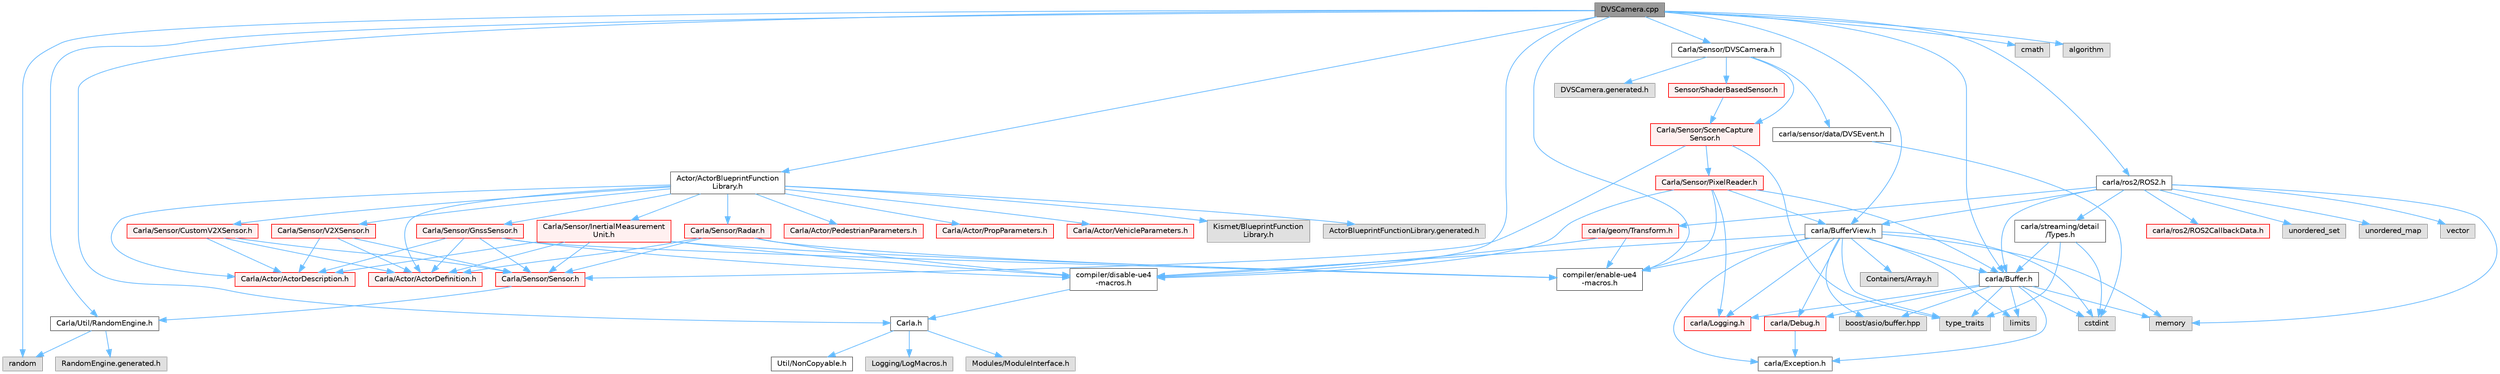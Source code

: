 digraph "DVSCamera.cpp"
{
 // INTERACTIVE_SVG=YES
 // LATEX_PDF_SIZE
  bgcolor="transparent";
  edge [fontname=Helvetica,fontsize=10,labelfontname=Helvetica,labelfontsize=10];
  node [fontname=Helvetica,fontsize=10,shape=box,height=0.2,width=0.4];
  Node1 [id="Node000001",label="DVSCamera.cpp",height=0.2,width=0.4,color="gray40", fillcolor="grey60", style="filled", fontcolor="black",tooltip=" "];
  Node1 -> Node2 [id="edge1_Node000001_Node000002",color="steelblue1",style="solid",tooltip=" "];
  Node2 [id="Node000002",label="random",height=0.2,width=0.4,color="grey60", fillcolor="#E0E0E0", style="filled",tooltip=" "];
  Node1 -> Node3 [id="edge2_Node000001_Node000003",color="steelblue1",style="solid",tooltip=" "];
  Node3 [id="Node000003",label="cmath",height=0.2,width=0.4,color="grey60", fillcolor="#E0E0E0", style="filled",tooltip=" "];
  Node1 -> Node4 [id="edge3_Node000001_Node000004",color="steelblue1",style="solid",tooltip=" "];
  Node4 [id="Node000004",label="algorithm",height=0.2,width=0.4,color="grey60", fillcolor="#E0E0E0", style="filled",tooltip=" "];
  Node1 -> Node5 [id="edge4_Node000001_Node000005",color="steelblue1",style="solid",tooltip=" "];
  Node5 [id="Node000005",label="Carla.h",height=0.2,width=0.4,color="grey40", fillcolor="white", style="filled",URL="$d7/d7d/Carla_8h.html",tooltip=" "];
  Node5 -> Node6 [id="edge5_Node000005_Node000006",color="steelblue1",style="solid",tooltip=" "];
  Node6 [id="Node000006",label="Util/NonCopyable.h",height=0.2,width=0.4,color="grey40", fillcolor="white", style="filled",URL="$d4/d57/Unreal_2CarlaUE4_2Plugins_2Carla_2Source_2Carla_2Util_2NonCopyable_8h.html",tooltip=" "];
  Node5 -> Node7 [id="edge6_Node000005_Node000007",color="steelblue1",style="solid",tooltip=" "];
  Node7 [id="Node000007",label="Logging/LogMacros.h",height=0.2,width=0.4,color="grey60", fillcolor="#E0E0E0", style="filled",tooltip=" "];
  Node5 -> Node8 [id="edge7_Node000005_Node000008",color="steelblue1",style="solid",tooltip=" "];
  Node8 [id="Node000008",label="Modules/ModuleInterface.h",height=0.2,width=0.4,color="grey60", fillcolor="#E0E0E0", style="filled",tooltip=" "];
  Node1 -> Node9 [id="edge8_Node000001_Node000009",color="steelblue1",style="solid",tooltip=" "];
  Node9 [id="Node000009",label="Carla/Util/RandomEngine.h",height=0.2,width=0.4,color="grey40", fillcolor="white", style="filled",URL="$d6/daa/RandomEngine_8h.html",tooltip=" "];
  Node9 -> Node2 [id="edge9_Node000009_Node000002",color="steelblue1",style="solid",tooltip=" "];
  Node9 -> Node10 [id="edge10_Node000009_Node000010",color="steelblue1",style="solid",tooltip=" "];
  Node10 [id="Node000010",label="RandomEngine.generated.h",height=0.2,width=0.4,color="grey60", fillcolor="#E0E0E0", style="filled",tooltip=" "];
  Node1 -> Node11 [id="edge11_Node000001_Node000011",color="steelblue1",style="solid",tooltip=" "];
  Node11 [id="Node000011",label="Carla/Sensor/DVSCamera.h",height=0.2,width=0.4,color="grey40", fillcolor="white", style="filled",URL="$d6/db9/DVSCamera_8h.html",tooltip=" "];
  Node11 -> Node12 [id="edge12_Node000011_Node000012",color="steelblue1",style="solid",tooltip=" "];
  Node12 [id="Node000012",label="Carla/Sensor/SceneCapture\lSensor.h",height=0.2,width=0.4,color="red", fillcolor="#FFF0F0", style="filled",URL="$d8/d95/SceneCaptureSensor_8h.html",tooltip=" "];
  Node12 -> Node13 [id="edge13_Node000012_Node000013",color="steelblue1",style="solid",tooltip=" "];
  Node13 [id="Node000013",label="Carla/Sensor/PixelReader.h",height=0.2,width=0.4,color="red", fillcolor="#FFF0F0", style="filled",URL="$df/d2e/PixelReader_8h.html",tooltip=" "];
  Node13 -> Node22 [id="edge14_Node000013_Node000022",color="steelblue1",style="solid",tooltip=" "];
  Node22 [id="Node000022",label="compiler/disable-ue4\l-macros.h",height=0.2,width=0.4,color="grey40", fillcolor="white", style="filled",URL="$d2/d02/disable-ue4-macros_8h.html",tooltip=" "];
  Node22 -> Node5 [id="edge15_Node000022_Node000005",color="steelblue1",style="solid",tooltip=" "];
  Node13 -> Node111 [id="edge16_Node000013_Node000111",color="steelblue1",style="solid",tooltip=" "];
  Node111 [id="Node000111",label="carla/Logging.h",height=0.2,width=0.4,color="red", fillcolor="#FFF0F0", style="filled",URL="$de/d87/Logging_8h.html",tooltip=" "];
  Node13 -> Node106 [id="edge17_Node000013_Node000106",color="steelblue1",style="solid",tooltip=" "];
  Node106 [id="Node000106",label="carla/Buffer.h",height=0.2,width=0.4,color="grey40", fillcolor="white", style="filled",URL="$d2/dda/carla_2Buffer_8h.html",tooltip=" "];
  Node106 -> Node107 [id="edge18_Node000106_Node000107",color="steelblue1",style="solid",tooltip=" "];
  Node107 [id="Node000107",label="carla/Debug.h",height=0.2,width=0.4,color="red", fillcolor="#FFF0F0", style="filled",URL="$d4/deb/Debug_8h.html",tooltip=" "];
  Node107 -> Node108 [id="edge19_Node000107_Node000108",color="steelblue1",style="solid",tooltip=" "];
  Node108 [id="Node000108",label="carla/Exception.h",height=0.2,width=0.4,color="grey40", fillcolor="white", style="filled",URL="$d8/d8a/Exception_8h.html",tooltip=" "];
  Node106 -> Node108 [id="edge20_Node000106_Node000108",color="steelblue1",style="solid",tooltip=" "];
  Node106 -> Node111 [id="edge21_Node000106_Node000111",color="steelblue1",style="solid",tooltip=" "];
  Node106 -> Node114 [id="edge22_Node000106_Node000114",color="steelblue1",style="solid",tooltip=" "];
  Node114 [id="Node000114",label="boost/asio/buffer.hpp",height=0.2,width=0.4,color="grey60", fillcolor="#E0E0E0", style="filled",tooltip=" "];
  Node106 -> Node24 [id="edge23_Node000106_Node000024",color="steelblue1",style="solid",tooltip=" "];
  Node24 [id="Node000024",label="cstdint",height=0.2,width=0.4,color="grey60", fillcolor="#E0E0E0", style="filled",tooltip=" "];
  Node106 -> Node115 [id="edge24_Node000106_Node000115",color="steelblue1",style="solid",tooltip=" "];
  Node115 [id="Node000115",label="limits",height=0.2,width=0.4,color="grey60", fillcolor="#E0E0E0", style="filled",tooltip=" "];
  Node106 -> Node116 [id="edge25_Node000106_Node000116",color="steelblue1",style="solid",tooltip=" "];
  Node116 [id="Node000116",label="memory",height=0.2,width=0.4,color="grey60", fillcolor="#E0E0E0", style="filled",tooltip=" "];
  Node106 -> Node41 [id="edge26_Node000106_Node000041",color="steelblue1",style="solid",tooltip=" "];
  Node41 [id="Node000041",label="type_traits",height=0.2,width=0.4,color="grey60", fillcolor="#E0E0E0", style="filled",tooltip=" "];
  Node13 -> Node140 [id="edge27_Node000013_Node000140",color="steelblue1",style="solid",tooltip=" "];
  Node140 [id="Node000140",label="carla/BufferView.h",height=0.2,width=0.4,color="grey40", fillcolor="white", style="filled",URL="$d8/dee/BufferView_8h.html",tooltip=" "];
  Node140 -> Node106 [id="edge28_Node000140_Node000106",color="steelblue1",style="solid",tooltip=" "];
  Node140 -> Node107 [id="edge29_Node000140_Node000107",color="steelblue1",style="solid",tooltip=" "];
  Node140 -> Node108 [id="edge30_Node000140_Node000108",color="steelblue1",style="solid",tooltip=" "];
  Node140 -> Node111 [id="edge31_Node000140_Node000111",color="steelblue1",style="solid",tooltip=" "];
  Node140 -> Node114 [id="edge32_Node000140_Node000114",color="steelblue1",style="solid",tooltip=" "];
  Node140 -> Node24 [id="edge33_Node000140_Node000024",color="steelblue1",style="solid",tooltip=" "];
  Node140 -> Node115 [id="edge34_Node000140_Node000115",color="steelblue1",style="solid",tooltip=" "];
  Node140 -> Node116 [id="edge35_Node000140_Node000116",color="steelblue1",style="solid",tooltip=" "];
  Node140 -> Node41 [id="edge36_Node000140_Node000041",color="steelblue1",style="solid",tooltip=" "];
  Node140 -> Node25 [id="edge37_Node000140_Node000025",color="steelblue1",style="solid",tooltip=" "];
  Node25 [id="Node000025",label="compiler/enable-ue4\l-macros.h",height=0.2,width=0.4,color="grey40", fillcolor="white", style="filled",URL="$d9/da2/enable-ue4-macros_8h.html",tooltip=" "];
  Node140 -> Node141 [id="edge38_Node000140_Node000141",color="steelblue1",style="solid",tooltip=" "];
  Node141 [id="Node000141",label="Containers/Array.h",height=0.2,width=0.4,color="grey60", fillcolor="#E0E0E0", style="filled",tooltip=" "];
  Node140 -> Node22 [id="edge39_Node000140_Node000022",color="steelblue1",style="solid",tooltip=" "];
  Node13 -> Node25 [id="edge40_Node000013_Node000025",color="steelblue1",style="solid",tooltip=" "];
  Node12 -> Node322 [id="edge41_Node000012_Node000322",color="steelblue1",style="solid",tooltip=" "];
  Node322 [id="Node000322",label="Carla/Sensor/Sensor.h",height=0.2,width=0.4,color="red", fillcolor="#FFF0F0", style="filled",URL="$d7/d7d/Unreal_2CarlaUE4_2Plugins_2Carla_2Source_2Carla_2Sensor_2Sensor_8h.html",tooltip=" "];
  Node322 -> Node9 [id="edge42_Node000322_Node000009",color="steelblue1",style="solid",tooltip=" "];
  Node12 -> Node41 [id="edge43_Node000012_Node000041",color="steelblue1",style="solid",tooltip=" "];
  Node11 -> Node351 [id="edge44_Node000011_Node000351",color="steelblue1",style="solid",tooltip=" "];
  Node351 [id="Node000351",label="Sensor/ShaderBasedSensor.h",height=0.2,width=0.4,color="red", fillcolor="#FFF0F0", style="filled",URL="$da/d69/ShaderBasedSensor_8h.html",tooltip=" "];
  Node351 -> Node12 [id="edge45_Node000351_Node000012",color="steelblue1",style="solid",tooltip=" "];
  Node11 -> Node160 [id="edge46_Node000011_Node000160",color="steelblue1",style="solid",tooltip=" "];
  Node160 [id="Node000160",label="carla/sensor/data/DVSEvent.h",height=0.2,width=0.4,color="grey40", fillcolor="white", style="filled",URL="$d7/d0b/DVSEvent_8h.html",tooltip=" "];
  Node160 -> Node24 [id="edge47_Node000160_Node000024",color="steelblue1",style="solid",tooltip=" "];
  Node11 -> Node353 [id="edge48_Node000011_Node000353",color="steelblue1",style="solid",tooltip=" "];
  Node353 [id="Node000353",label="DVSCamera.generated.h",height=0.2,width=0.4,color="grey60", fillcolor="#E0E0E0", style="filled",tooltip=" "];
  Node1 -> Node354 [id="edge49_Node000001_Node000354",color="steelblue1",style="solid",tooltip=" "];
  Node354 [id="Node000354",label="Actor/ActorBlueprintFunction\lLibrary.h",height=0.2,width=0.4,color="grey40", fillcolor="white", style="filled",URL="$d7/dda/ActorBlueprintFunctionLibrary_8h.html",tooltip=" "];
  Node354 -> Node325 [id="edge50_Node000354_Node000325",color="steelblue1",style="solid",tooltip=" "];
  Node325 [id="Node000325",label="Carla/Actor/ActorDefinition.h",height=0.2,width=0.4,color="red", fillcolor="#FFF0F0", style="filled",URL="$d0/d65/Unreal_2CarlaUE4_2Plugins_2Carla_2Source_2Carla_2Actor_2ActorDefinition_8h.html",tooltip=" "];
  Node354 -> Node20 [id="edge51_Node000354_Node000020",color="steelblue1",style="solid",tooltip=" "];
  Node20 [id="Node000020",label="Carla/Actor/ActorDescription.h",height=0.2,width=0.4,color="red", fillcolor="#FFF0F0", style="filled",URL="$d4/de6/Unreal_2CarlaUE4_2Plugins_2Carla_2Source_2Carla_2Actor_2ActorDescription_8h.html",tooltip=" "];
  Node354 -> Node355 [id="edge52_Node000354_Node000355",color="steelblue1",style="solid",tooltip=" "];
  Node355 [id="Node000355",label="Carla/Actor/PedestrianParameters.h",height=0.2,width=0.4,color="red", fillcolor="#FFF0F0", style="filled",URL="$d5/dca/PedestrianParameters_8h.html",tooltip=" "];
  Node354 -> Node358 [id="edge53_Node000354_Node000358",color="steelblue1",style="solid",tooltip=" "];
  Node358 [id="Node000358",label="Carla/Actor/PropParameters.h",height=0.2,width=0.4,color="red", fillcolor="#FFF0F0", style="filled",URL="$dc/d01/PropParameters_8h.html",tooltip=" "];
  Node354 -> Node361 [id="edge54_Node000354_Node000361",color="steelblue1",style="solid",tooltip=" "];
  Node361 [id="Node000361",label="Carla/Actor/VehicleParameters.h",height=0.2,width=0.4,color="red", fillcolor="#FFF0F0", style="filled",URL="$d1/d1b/VehicleParameters_8h.html",tooltip=" "];
  Node354 -> Node363 [id="edge55_Node000354_Node000363",color="steelblue1",style="solid",tooltip=" "];
  Node363 [id="Node000363",label="Carla/Sensor/GnssSensor.h",height=0.2,width=0.4,color="red", fillcolor="#FFF0F0", style="filled",URL="$d9/d73/GnssSensor_8h.html",tooltip=" "];
  Node363 -> Node322 [id="edge56_Node000363_Node000322",color="steelblue1",style="solid",tooltip=" "];
  Node363 -> Node325 [id="edge57_Node000363_Node000325",color="steelblue1",style="solid",tooltip=" "];
  Node363 -> Node20 [id="edge58_Node000363_Node000020",color="steelblue1",style="solid",tooltip=" "];
  Node363 -> Node22 [id="edge59_Node000363_Node000022",color="steelblue1",style="solid",tooltip=" "];
  Node363 -> Node25 [id="edge60_Node000363_Node000025",color="steelblue1",style="solid",tooltip=" "];
  Node354 -> Node365 [id="edge61_Node000354_Node000365",color="steelblue1",style="solid",tooltip=" "];
  Node365 [id="Node000365",label="Carla/Sensor/Radar.h",height=0.2,width=0.4,color="red", fillcolor="#FFF0F0", style="filled",URL="$d6/de9/Radar_8h.html",tooltip=" "];
  Node365 -> Node322 [id="edge62_Node000365_Node000322",color="steelblue1",style="solid",tooltip=" "];
  Node365 -> Node325 [id="edge63_Node000365_Node000325",color="steelblue1",style="solid",tooltip=" "];
  Node365 -> Node22 [id="edge64_Node000365_Node000022",color="steelblue1",style="solid",tooltip=" "];
  Node365 -> Node25 [id="edge65_Node000365_Node000025",color="steelblue1",style="solid",tooltip=" "];
  Node354 -> Node367 [id="edge66_Node000354_Node000367",color="steelblue1",style="solid",tooltip=" "];
  Node367 [id="Node000367",label="Carla/Sensor/InertialMeasurement\lUnit.h",height=0.2,width=0.4,color="red", fillcolor="#FFF0F0", style="filled",URL="$d7/dfa/InertialMeasurementUnit_8h.html",tooltip=" "];
  Node367 -> Node322 [id="edge67_Node000367_Node000322",color="steelblue1",style="solid",tooltip=" "];
  Node367 -> Node325 [id="edge68_Node000367_Node000325",color="steelblue1",style="solid",tooltip=" "];
  Node367 -> Node20 [id="edge69_Node000367_Node000020",color="steelblue1",style="solid",tooltip=" "];
  Node367 -> Node22 [id="edge70_Node000367_Node000022",color="steelblue1",style="solid",tooltip=" "];
  Node367 -> Node25 [id="edge71_Node000367_Node000025",color="steelblue1",style="solid",tooltip=" "];
  Node354 -> Node369 [id="edge72_Node000354_Node000369",color="steelblue1",style="solid",tooltip=" "];
  Node369 [id="Node000369",label="Carla/Sensor/V2XSensor.h",height=0.2,width=0.4,color="red", fillcolor="#FFF0F0", style="filled",URL="$d1/d71/V2XSensor_8h.html",tooltip=" "];
  Node369 -> Node322 [id="edge73_Node000369_Node000322",color="steelblue1",style="solid",tooltip=" "];
  Node369 -> Node325 [id="edge74_Node000369_Node000325",color="steelblue1",style="solid",tooltip=" "];
  Node369 -> Node20 [id="edge75_Node000369_Node000020",color="steelblue1",style="solid",tooltip=" "];
  Node354 -> Node374 [id="edge76_Node000354_Node000374",color="steelblue1",style="solid",tooltip=" "];
  Node374 [id="Node000374",label="Carla/Sensor/CustomV2XSensor.h",height=0.2,width=0.4,color="red", fillcolor="#FFF0F0", style="filled",URL="$df/d4b/CustomV2XSensor_8h.html",tooltip=" "];
  Node374 -> Node322 [id="edge77_Node000374_Node000322",color="steelblue1",style="solid",tooltip=" "];
  Node374 -> Node325 [id="edge78_Node000374_Node000325",color="steelblue1",style="solid",tooltip=" "];
  Node374 -> Node20 [id="edge79_Node000374_Node000020",color="steelblue1",style="solid",tooltip=" "];
  Node354 -> Node310 [id="edge80_Node000354_Node000310",color="steelblue1",style="solid",tooltip=" "];
  Node310 [id="Node000310",label="Kismet/BlueprintFunction\lLibrary.h",height=0.2,width=0.4,color="grey60", fillcolor="#E0E0E0", style="filled",tooltip=" "];
  Node354 -> Node376 [id="edge81_Node000354_Node000376",color="steelblue1",style="solid",tooltip=" "];
  Node376 [id="Node000376",label="ActorBlueprintFunctionLibrary.generated.h",height=0.2,width=0.4,color="grey60", fillcolor="#E0E0E0", style="filled",tooltip=" "];
  Node1 -> Node22 [id="edge82_Node000001_Node000022",color="steelblue1",style="solid",tooltip=" "];
  Node1 -> Node139 [id="edge83_Node000001_Node000139",color="steelblue1",style="solid",tooltip=" "];
  Node139 [id="Node000139",label="carla/ros2/ROS2.h",height=0.2,width=0.4,color="grey40", fillcolor="white", style="filled",URL="$da/db8/ROS2_8h.html",tooltip=" "];
  Node139 -> Node106 [id="edge84_Node000139_Node000106",color="steelblue1",style="solid",tooltip=" "];
  Node139 -> Node140 [id="edge85_Node000139_Node000140",color="steelblue1",style="solid",tooltip=" "];
  Node139 -> Node128 [id="edge86_Node000139_Node000128",color="steelblue1",style="solid",tooltip=" "];
  Node128 [id="Node000128",label="carla/geom/Transform.h",height=0.2,width=0.4,color="red", fillcolor="#FFF0F0", style="filled",URL="$de/d17/geom_2Transform_8h.html",tooltip=" "];
  Node128 -> Node25 [id="edge87_Node000128_Node000025",color="steelblue1",style="solid",tooltip=" "];
  Node128 -> Node22 [id="edge88_Node000128_Node000022",color="steelblue1",style="solid",tooltip=" "];
  Node139 -> Node142 [id="edge89_Node000139_Node000142",color="steelblue1",style="solid",tooltip=" "];
  Node142 [id="Node000142",label="carla/ros2/ROS2CallbackData.h",height=0.2,width=0.4,color="red", fillcolor="#FFF0F0", style="filled",URL="$d2/d6c/ROS2CallbackData_8h.html",tooltip=" "];
  Node139 -> Node144 [id="edge90_Node000139_Node000144",color="steelblue1",style="solid",tooltip=" "];
  Node144 [id="Node000144",label="carla/streaming/detail\l/Types.h",height=0.2,width=0.4,color="grey40", fillcolor="white", style="filled",URL="$d7/df8/Types_8h.html",tooltip=" "];
  Node144 -> Node106 [id="edge91_Node000144_Node000106",color="steelblue1",style="solid",tooltip=" "];
  Node144 -> Node24 [id="edge92_Node000144_Node000024",color="steelblue1",style="solid",tooltip=" "];
  Node144 -> Node41 [id="edge93_Node000144_Node000041",color="steelblue1",style="solid",tooltip=" "];
  Node139 -> Node84 [id="edge94_Node000139_Node000084",color="steelblue1",style="solid",tooltip=" "];
  Node84 [id="Node000084",label="unordered_set",height=0.2,width=0.4,color="grey60", fillcolor="#E0E0E0", style="filled",tooltip=" "];
  Node139 -> Node99 [id="edge95_Node000139_Node000099",color="steelblue1",style="solid",tooltip=" "];
  Node99 [id="Node000099",label="unordered_map",height=0.2,width=0.4,color="grey60", fillcolor="#E0E0E0", style="filled",tooltip=" "];
  Node139 -> Node116 [id="edge96_Node000139_Node000116",color="steelblue1",style="solid",tooltip=" "];
  Node139 -> Node30 [id="edge97_Node000139_Node000030",color="steelblue1",style="solid",tooltip=" "];
  Node30 [id="Node000030",label="vector",height=0.2,width=0.4,color="grey60", fillcolor="#E0E0E0", style="filled",tooltip=" "];
  Node1 -> Node106 [id="edge98_Node000001_Node000106",color="steelblue1",style="solid",tooltip=" "];
  Node1 -> Node140 [id="edge99_Node000001_Node000140",color="steelblue1",style="solid",tooltip=" "];
  Node1 -> Node25 [id="edge100_Node000001_Node000025",color="steelblue1",style="solid",tooltip=" "];
}
